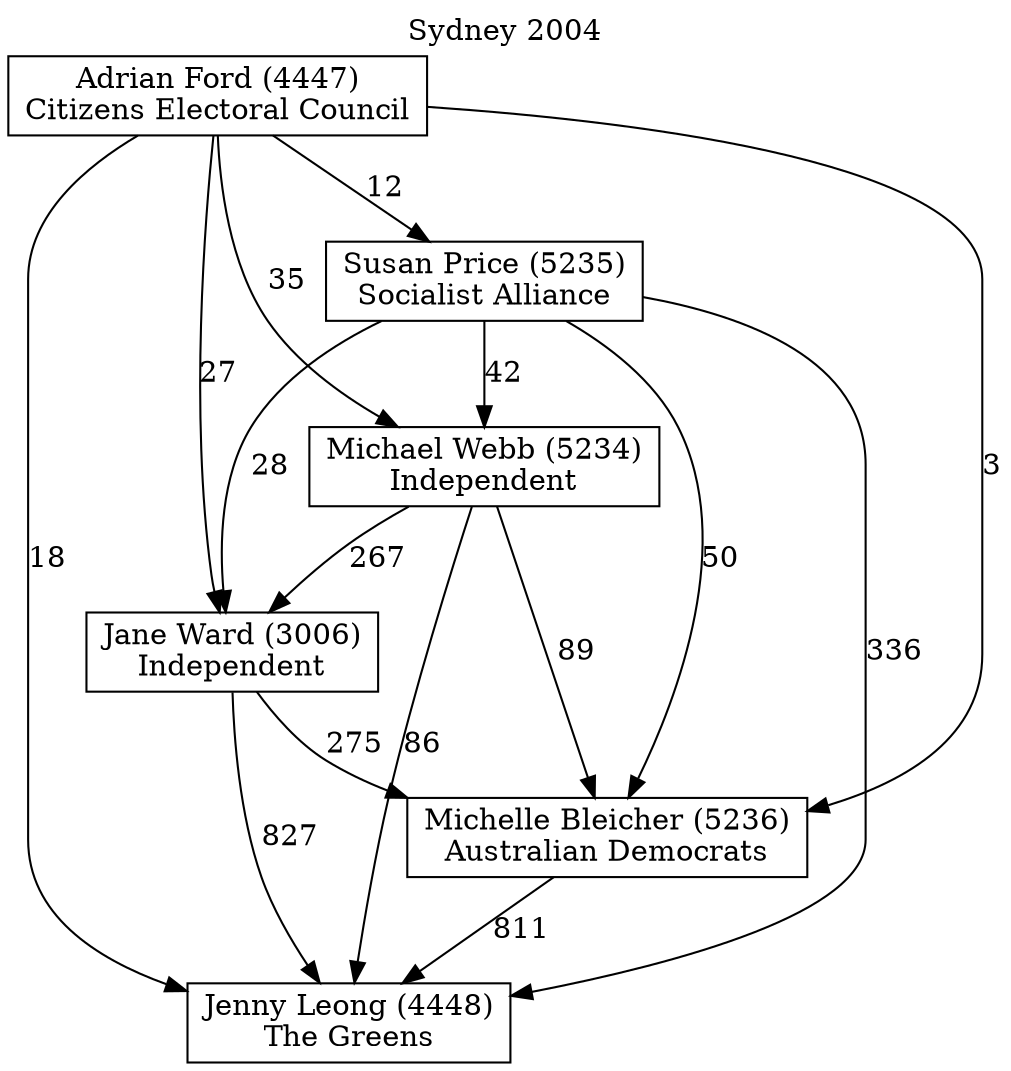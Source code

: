 // House preference flow
digraph "Jenny Leong (4448)_Sydney_2004" {
	graph [label="Sydney 2004" labelloc=t mclimit=10]
	node [shape=box]
	"Jenny Leong (4448)" [label="Jenny Leong (4448)
The Greens"]
	"Michelle Bleicher (5236)" [label="Michelle Bleicher (5236)
Australian Democrats"]
	"Jane Ward (3006)" [label="Jane Ward (3006)
Independent"]
	"Michael Webb (5234)" [label="Michael Webb (5234)
Independent"]
	"Susan Price (5235)" [label="Susan Price (5235)
Socialist Alliance"]
	"Adrian Ford (4447)" [label="Adrian Ford (4447)
Citizens Electoral Council"]
	"Jenny Leong (4448)" [label="Jenny Leong (4448)
The Greens"]
	"Jane Ward (3006)" [label="Jane Ward (3006)
Independent"]
	"Michael Webb (5234)" [label="Michael Webb (5234)
Independent"]
	"Susan Price (5235)" [label="Susan Price (5235)
Socialist Alliance"]
	"Adrian Ford (4447)" [label="Adrian Ford (4447)
Citizens Electoral Council"]
	"Jenny Leong (4448)" [label="Jenny Leong (4448)
The Greens"]
	"Michael Webb (5234)" [label="Michael Webb (5234)
Independent"]
	"Susan Price (5235)" [label="Susan Price (5235)
Socialist Alliance"]
	"Adrian Ford (4447)" [label="Adrian Ford (4447)
Citizens Electoral Council"]
	"Jenny Leong (4448)" [label="Jenny Leong (4448)
The Greens"]
	"Susan Price (5235)" [label="Susan Price (5235)
Socialist Alliance"]
	"Adrian Ford (4447)" [label="Adrian Ford (4447)
Citizens Electoral Council"]
	"Jenny Leong (4448)" [label="Jenny Leong (4448)
The Greens"]
	"Adrian Ford (4447)" [label="Adrian Ford (4447)
Citizens Electoral Council"]
	"Adrian Ford (4447)" [label="Adrian Ford (4447)
Citizens Electoral Council"]
	"Susan Price (5235)" [label="Susan Price (5235)
Socialist Alliance"]
	"Adrian Ford (4447)" [label="Adrian Ford (4447)
Citizens Electoral Council"]
	"Adrian Ford (4447)" [label="Adrian Ford (4447)
Citizens Electoral Council"]
	"Michael Webb (5234)" [label="Michael Webb (5234)
Independent"]
	"Susan Price (5235)" [label="Susan Price (5235)
Socialist Alliance"]
	"Adrian Ford (4447)" [label="Adrian Ford (4447)
Citizens Electoral Council"]
	"Michael Webb (5234)" [label="Michael Webb (5234)
Independent"]
	"Adrian Ford (4447)" [label="Adrian Ford (4447)
Citizens Electoral Council"]
	"Adrian Ford (4447)" [label="Adrian Ford (4447)
Citizens Electoral Council"]
	"Susan Price (5235)" [label="Susan Price (5235)
Socialist Alliance"]
	"Adrian Ford (4447)" [label="Adrian Ford (4447)
Citizens Electoral Council"]
	"Adrian Ford (4447)" [label="Adrian Ford (4447)
Citizens Electoral Council"]
	"Jane Ward (3006)" [label="Jane Ward (3006)
Independent"]
	"Michael Webb (5234)" [label="Michael Webb (5234)
Independent"]
	"Susan Price (5235)" [label="Susan Price (5235)
Socialist Alliance"]
	"Adrian Ford (4447)" [label="Adrian Ford (4447)
Citizens Electoral Council"]
	"Jane Ward (3006)" [label="Jane Ward (3006)
Independent"]
	"Susan Price (5235)" [label="Susan Price (5235)
Socialist Alliance"]
	"Adrian Ford (4447)" [label="Adrian Ford (4447)
Citizens Electoral Council"]
	"Jane Ward (3006)" [label="Jane Ward (3006)
Independent"]
	"Adrian Ford (4447)" [label="Adrian Ford (4447)
Citizens Electoral Council"]
	"Adrian Ford (4447)" [label="Adrian Ford (4447)
Citizens Electoral Council"]
	"Susan Price (5235)" [label="Susan Price (5235)
Socialist Alliance"]
	"Adrian Ford (4447)" [label="Adrian Ford (4447)
Citizens Electoral Council"]
	"Adrian Ford (4447)" [label="Adrian Ford (4447)
Citizens Electoral Council"]
	"Michael Webb (5234)" [label="Michael Webb (5234)
Independent"]
	"Susan Price (5235)" [label="Susan Price (5235)
Socialist Alliance"]
	"Adrian Ford (4447)" [label="Adrian Ford (4447)
Citizens Electoral Council"]
	"Michael Webb (5234)" [label="Michael Webb (5234)
Independent"]
	"Adrian Ford (4447)" [label="Adrian Ford (4447)
Citizens Electoral Council"]
	"Adrian Ford (4447)" [label="Adrian Ford (4447)
Citizens Electoral Council"]
	"Susan Price (5235)" [label="Susan Price (5235)
Socialist Alliance"]
	"Adrian Ford (4447)" [label="Adrian Ford (4447)
Citizens Electoral Council"]
	"Adrian Ford (4447)" [label="Adrian Ford (4447)
Citizens Electoral Council"]
	"Michelle Bleicher (5236)" [label="Michelle Bleicher (5236)
Australian Democrats"]
	"Jane Ward (3006)" [label="Jane Ward (3006)
Independent"]
	"Michael Webb (5234)" [label="Michael Webb (5234)
Independent"]
	"Susan Price (5235)" [label="Susan Price (5235)
Socialist Alliance"]
	"Adrian Ford (4447)" [label="Adrian Ford (4447)
Citizens Electoral Council"]
	"Michelle Bleicher (5236)" [label="Michelle Bleicher (5236)
Australian Democrats"]
	"Michael Webb (5234)" [label="Michael Webb (5234)
Independent"]
	"Susan Price (5235)" [label="Susan Price (5235)
Socialist Alliance"]
	"Adrian Ford (4447)" [label="Adrian Ford (4447)
Citizens Electoral Council"]
	"Michelle Bleicher (5236)" [label="Michelle Bleicher (5236)
Australian Democrats"]
	"Susan Price (5235)" [label="Susan Price (5235)
Socialist Alliance"]
	"Adrian Ford (4447)" [label="Adrian Ford (4447)
Citizens Electoral Council"]
	"Michelle Bleicher (5236)" [label="Michelle Bleicher (5236)
Australian Democrats"]
	"Adrian Ford (4447)" [label="Adrian Ford (4447)
Citizens Electoral Council"]
	"Adrian Ford (4447)" [label="Adrian Ford (4447)
Citizens Electoral Council"]
	"Susan Price (5235)" [label="Susan Price (5235)
Socialist Alliance"]
	"Adrian Ford (4447)" [label="Adrian Ford (4447)
Citizens Electoral Council"]
	"Adrian Ford (4447)" [label="Adrian Ford (4447)
Citizens Electoral Council"]
	"Michael Webb (5234)" [label="Michael Webb (5234)
Independent"]
	"Susan Price (5235)" [label="Susan Price (5235)
Socialist Alliance"]
	"Adrian Ford (4447)" [label="Adrian Ford (4447)
Citizens Electoral Council"]
	"Michael Webb (5234)" [label="Michael Webb (5234)
Independent"]
	"Adrian Ford (4447)" [label="Adrian Ford (4447)
Citizens Electoral Council"]
	"Adrian Ford (4447)" [label="Adrian Ford (4447)
Citizens Electoral Council"]
	"Susan Price (5235)" [label="Susan Price (5235)
Socialist Alliance"]
	"Adrian Ford (4447)" [label="Adrian Ford (4447)
Citizens Electoral Council"]
	"Adrian Ford (4447)" [label="Adrian Ford (4447)
Citizens Electoral Council"]
	"Jane Ward (3006)" [label="Jane Ward (3006)
Independent"]
	"Michael Webb (5234)" [label="Michael Webb (5234)
Independent"]
	"Susan Price (5235)" [label="Susan Price (5235)
Socialist Alliance"]
	"Adrian Ford (4447)" [label="Adrian Ford (4447)
Citizens Electoral Council"]
	"Jane Ward (3006)" [label="Jane Ward (3006)
Independent"]
	"Susan Price (5235)" [label="Susan Price (5235)
Socialist Alliance"]
	"Adrian Ford (4447)" [label="Adrian Ford (4447)
Citizens Electoral Council"]
	"Jane Ward (3006)" [label="Jane Ward (3006)
Independent"]
	"Adrian Ford (4447)" [label="Adrian Ford (4447)
Citizens Electoral Council"]
	"Adrian Ford (4447)" [label="Adrian Ford (4447)
Citizens Electoral Council"]
	"Susan Price (5235)" [label="Susan Price (5235)
Socialist Alliance"]
	"Adrian Ford (4447)" [label="Adrian Ford (4447)
Citizens Electoral Council"]
	"Adrian Ford (4447)" [label="Adrian Ford (4447)
Citizens Electoral Council"]
	"Michael Webb (5234)" [label="Michael Webb (5234)
Independent"]
	"Susan Price (5235)" [label="Susan Price (5235)
Socialist Alliance"]
	"Adrian Ford (4447)" [label="Adrian Ford (4447)
Citizens Electoral Council"]
	"Michael Webb (5234)" [label="Michael Webb (5234)
Independent"]
	"Adrian Ford (4447)" [label="Adrian Ford (4447)
Citizens Electoral Council"]
	"Adrian Ford (4447)" [label="Adrian Ford (4447)
Citizens Electoral Council"]
	"Susan Price (5235)" [label="Susan Price (5235)
Socialist Alliance"]
	"Adrian Ford (4447)" [label="Adrian Ford (4447)
Citizens Electoral Council"]
	"Adrian Ford (4447)" [label="Adrian Ford (4447)
Citizens Electoral Council"]
	"Michelle Bleicher (5236)" -> "Jenny Leong (4448)" [label=811]
	"Jane Ward (3006)" -> "Michelle Bleicher (5236)" [label=275]
	"Michael Webb (5234)" -> "Jane Ward (3006)" [label=267]
	"Susan Price (5235)" -> "Michael Webb (5234)" [label=42]
	"Adrian Ford (4447)" -> "Susan Price (5235)" [label=12]
	"Jane Ward (3006)" -> "Jenny Leong (4448)" [label=827]
	"Michael Webb (5234)" -> "Jenny Leong (4448)" [label=86]
	"Susan Price (5235)" -> "Jenny Leong (4448)" [label=336]
	"Adrian Ford (4447)" -> "Jenny Leong (4448)" [label=18]
	"Adrian Ford (4447)" -> "Michael Webb (5234)" [label=35]
	"Susan Price (5235)" -> "Jane Ward (3006)" [label=28]
	"Adrian Ford (4447)" -> "Jane Ward (3006)" [label=27]
	"Michael Webb (5234)" -> "Michelle Bleicher (5236)" [label=89]
	"Susan Price (5235)" -> "Michelle Bleicher (5236)" [label=50]
	"Adrian Ford (4447)" -> "Michelle Bleicher (5236)" [label=3]
}
